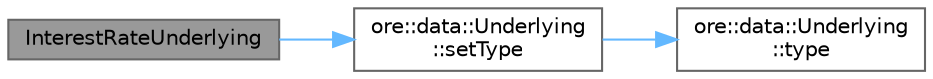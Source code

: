 digraph "InterestRateUnderlying"
{
 // INTERACTIVE_SVG=YES
 // LATEX_PDF_SIZE
  bgcolor="transparent";
  edge [fontname=Helvetica,fontsize=10,labelfontname=Helvetica,labelfontsize=10];
  node [fontname=Helvetica,fontsize=10,shape=box,height=0.2,width=0.4];
  rankdir="LR";
  Node1 [label="InterestRateUnderlying",height=0.2,width=0.4,color="gray40", fillcolor="grey60", style="filled", fontcolor="black",tooltip="Default Constructor."];
  Node1 -> Node2 [color="steelblue1",style="solid"];
  Node2 [label="ore::data::Underlying\l::setType",height=0.2,width=0.4,color="grey40", fillcolor="white", style="filled",URL="$classore_1_1data_1_1_underlying.html#aafc7b3e0e653e15f2434a4e7d15cc7cf",tooltip=" "];
  Node2 -> Node3 [color="steelblue1",style="solid"];
  Node3 [label="ore::data::Underlying\l::type",height=0.2,width=0.4,color="grey40", fillcolor="white", style="filled",URL="$classore_1_1data_1_1_underlying.html#a4acb75b8abcd83a41915c116edbd003c",tooltip=" "];
}
